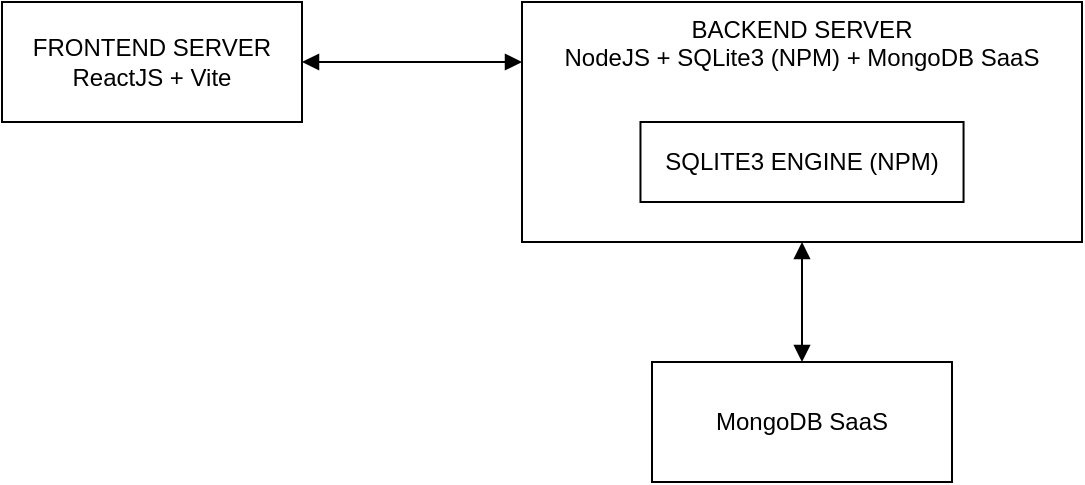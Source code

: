 <mxfile version="24.7.17">
  <diagram name="Page-1" id="RKHVUW2N_d_PKmhu-u5R">
    <mxGraphModel dx="840" dy="490" grid="1" gridSize="10" guides="1" tooltips="1" connect="1" arrows="1" fold="1" page="1" pageScale="1" pageWidth="850" pageHeight="1100" math="0" shadow="0">
      <root>
        <mxCell id="0" />
        <mxCell id="1" parent="0" />
        <mxCell id="5x6kxyVGrB73tKSnYr17-6" style="edgeStyle=orthogonalEdgeStyle;rounded=0;orthogonalLoop=1;jettySize=auto;html=1;entryX=0;entryY=0.25;entryDx=0;entryDy=0;startArrow=block;startFill=1;endArrow=block;endFill=1;" edge="1" parent="1" source="5x6kxyVGrB73tKSnYr17-1" target="5x6kxyVGrB73tKSnYr17-3">
          <mxGeometry relative="1" as="geometry" />
        </mxCell>
        <mxCell id="5x6kxyVGrB73tKSnYr17-1" value="FRONTEND SERVER&lt;div&gt;ReactJS + Vite&lt;/div&gt;" style="rounded=0;whiteSpace=wrap;html=1;" vertex="1" parent="1">
          <mxGeometry x="30" y="100" width="150" height="60" as="geometry" />
        </mxCell>
        <mxCell id="5x6kxyVGrB73tKSnYr17-5" value="" style="group" vertex="1" connectable="0" parent="1">
          <mxGeometry x="290" y="100" width="280" height="120" as="geometry" />
        </mxCell>
        <mxCell id="5x6kxyVGrB73tKSnYr17-3" value="BACKEND SERVER&lt;div&gt;NodeJS + SQLite3 (NPM) + MongoDB SaaS&lt;/div&gt;" style="rounded=0;whiteSpace=wrap;html=1;verticalAlign=top;" vertex="1" parent="5x6kxyVGrB73tKSnYr17-5">
          <mxGeometry width="280" height="120" as="geometry" />
        </mxCell>
        <mxCell id="5x6kxyVGrB73tKSnYr17-4" value="SQLITE3 ENGINE (NPM)" style="rounded=0;whiteSpace=wrap;html=1;" vertex="1" parent="5x6kxyVGrB73tKSnYr17-5">
          <mxGeometry x="59.233" y="60" width="161.538" height="40" as="geometry" />
        </mxCell>
        <mxCell id="5x6kxyVGrB73tKSnYr17-10" value="MongoDB SaaS" style="rounded=0;whiteSpace=wrap;html=1;" vertex="1" parent="1">
          <mxGeometry x="355" y="280" width="150" height="60" as="geometry" />
        </mxCell>
        <mxCell id="5x6kxyVGrB73tKSnYr17-11" style="edgeStyle=orthogonalEdgeStyle;rounded=0;orthogonalLoop=1;jettySize=auto;html=1;endArrow=block;endFill=1;startArrow=block;startFill=1;" edge="1" parent="1" source="5x6kxyVGrB73tKSnYr17-3" target="5x6kxyVGrB73tKSnYr17-10">
          <mxGeometry relative="1" as="geometry" />
        </mxCell>
      </root>
    </mxGraphModel>
  </diagram>
</mxfile>
